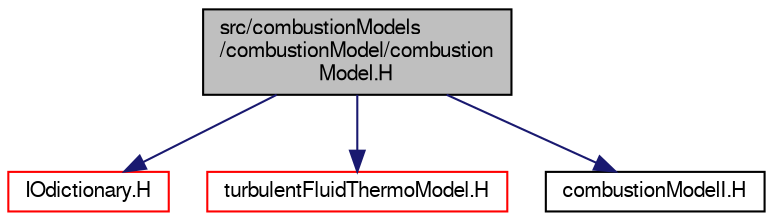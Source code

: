 digraph "src/combustionModels/combustionModel/combustionModel.H"
{
  bgcolor="transparent";
  edge [fontname="FreeSans",fontsize="10",labelfontname="FreeSans",labelfontsize="10"];
  node [fontname="FreeSans",fontsize="10",shape=record];
  Node1 [label="src/combustionModels\l/combustionModel/combustion\lModel.H",height=0.2,width=0.4,color="black", fillcolor="grey75", style="filled" fontcolor="black"];
  Node1 -> Node2 [color="midnightblue",fontsize="10",style="solid",fontname="FreeSans"];
  Node2 [label="IOdictionary.H",height=0.2,width=0.4,color="red",URL="$a07296.html"];
  Node1 -> Node3 [color="midnightblue",fontsize="10",style="solid",fontname="FreeSans"];
  Node3 [label="turbulentFluidThermoModel.H",height=0.2,width=0.4,color="red",URL="$a10058.html"];
  Node1 -> Node4 [color="midnightblue",fontsize="10",style="solid",fontname="FreeSans"];
  Node4 [label="combustionModelI.H",height=0.2,width=0.4,color="black",URL="$a04222.html"];
}
